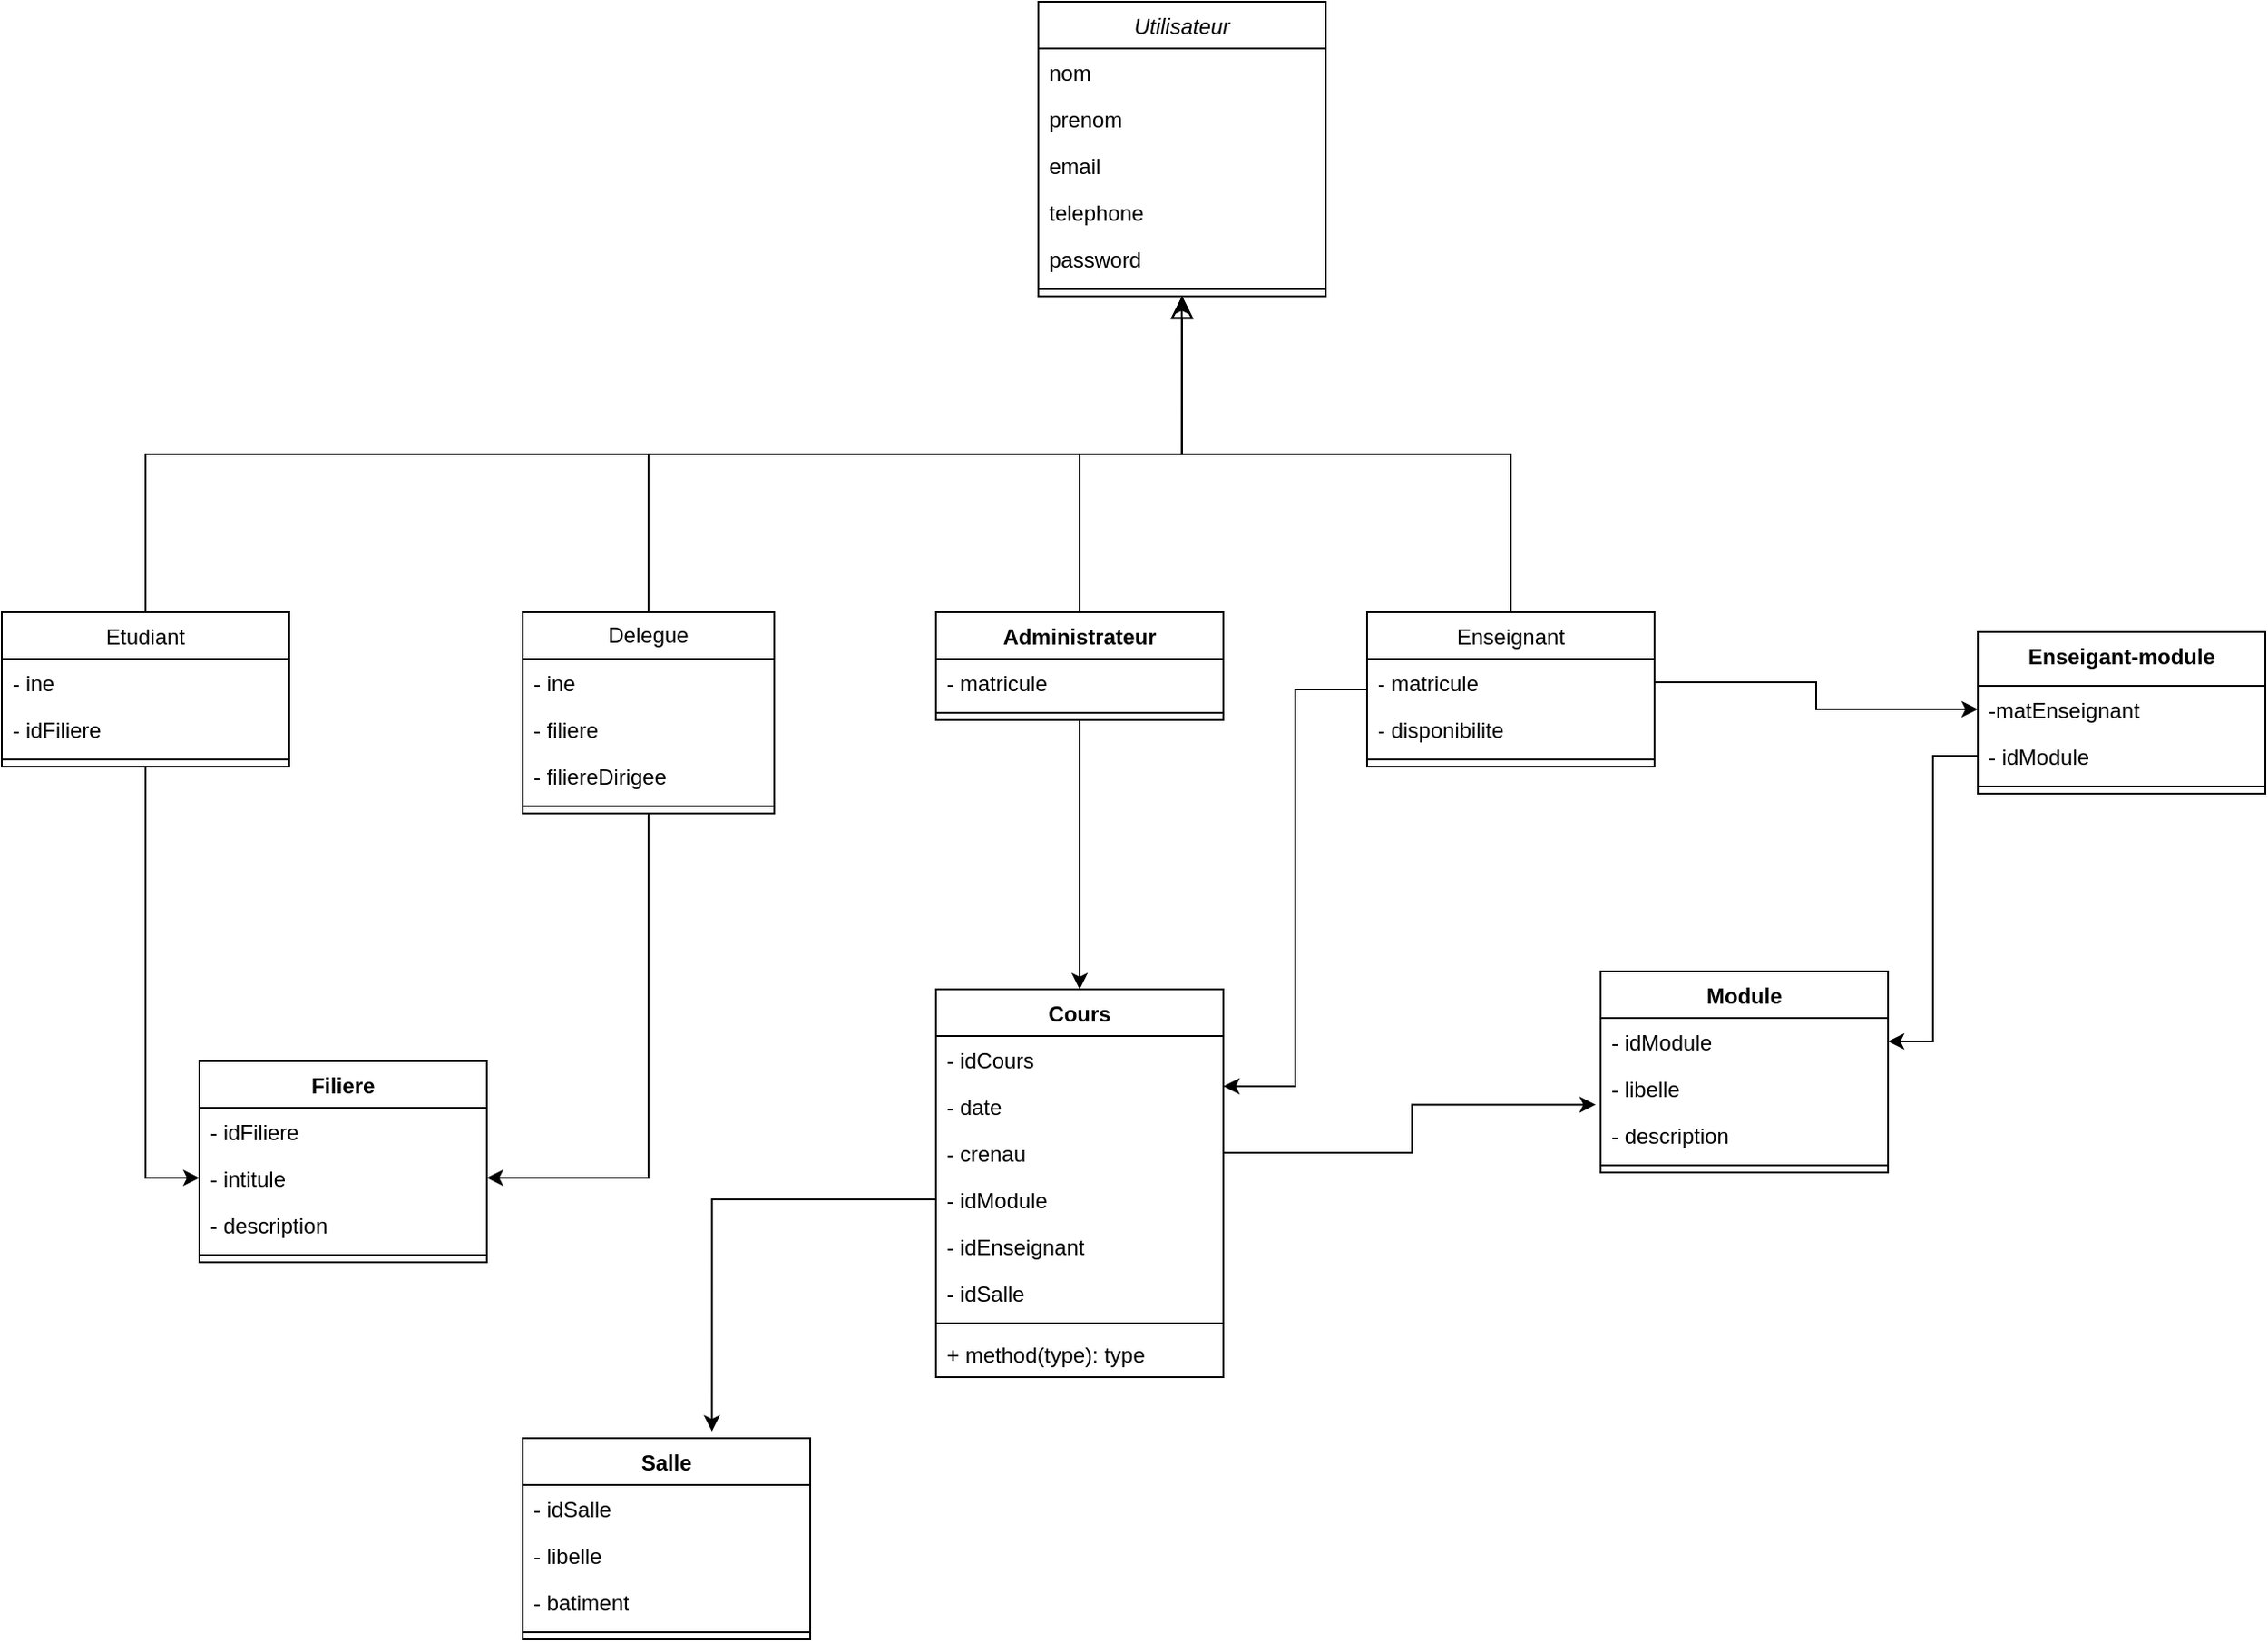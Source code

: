 <mxfile>
    <diagram id="C5RBs43oDa-KdzZeNtuy" name="Page-1">
        <mxGraphModel dx="1006" dy="579" grid="1" gridSize="10" guides="1" tooltips="1" connect="1" arrows="1" fold="1" page="1" pageScale="1" pageWidth="827" pageHeight="1169" math="0" shadow="0">
            <root>
                <mxCell id="WIyWlLk6GJQsqaUBKTNV-0"/>
                <mxCell id="WIyWlLk6GJQsqaUBKTNV-1" parent="WIyWlLk6GJQsqaUBKTNV-0"/>
                <mxCell id="zkfFHV4jXpPFQw0GAbJ--0" value="Utilisateur" style="swimlane;fontStyle=2;align=center;verticalAlign=top;childLayout=stackLayout;horizontal=1;startSize=26;horizontalStack=0;resizeParent=1;resizeLast=0;collapsible=1;marginBottom=0;rounded=0;shadow=0;strokeWidth=1;" parent="WIyWlLk6GJQsqaUBKTNV-1" vertex="1">
                    <mxGeometry x="667" y="20" width="160" height="164" as="geometry">
                        <mxRectangle x="230" y="140" width="160" height="26" as="alternateBounds"/>
                    </mxGeometry>
                </mxCell>
                <mxCell id="zkfFHV4jXpPFQw0GAbJ--2" value="nom" style="text;align=left;verticalAlign=top;spacingLeft=4;spacingRight=4;overflow=hidden;rotatable=0;points=[[0,0.5],[1,0.5]];portConstraint=eastwest;rounded=0;shadow=0;html=0;" parent="zkfFHV4jXpPFQw0GAbJ--0" vertex="1">
                    <mxGeometry y="26" width="160" height="26" as="geometry"/>
                </mxCell>
                <mxCell id="zkfFHV4jXpPFQw0GAbJ--3" value="prenom" style="text;align=left;verticalAlign=top;spacingLeft=4;spacingRight=4;overflow=hidden;rotatable=0;points=[[0,0.5],[1,0.5]];portConstraint=eastwest;rounded=0;shadow=0;html=0;" parent="zkfFHV4jXpPFQw0GAbJ--0" vertex="1">
                    <mxGeometry y="52" width="160" height="26" as="geometry"/>
                </mxCell>
                <mxCell id="Fqf9JnadunXv7HPeEi61-0" value="email" style="text;strokeColor=none;fillColor=none;align=left;verticalAlign=top;spacingLeft=4;spacingRight=4;overflow=hidden;rotatable=0;points=[[0,0.5],[1,0.5]];portConstraint=eastwest;whiteSpace=wrap;html=1;" parent="zkfFHV4jXpPFQw0GAbJ--0" vertex="1">
                    <mxGeometry y="78" width="160" height="26" as="geometry"/>
                </mxCell>
                <mxCell id="Fqf9JnadunXv7HPeEi61-1" value="telephone" style="text;strokeColor=none;fillColor=none;align=left;verticalAlign=top;spacingLeft=4;spacingRight=4;overflow=hidden;rotatable=0;points=[[0,0.5],[1,0.5]];portConstraint=eastwest;whiteSpace=wrap;html=1;" parent="zkfFHV4jXpPFQw0GAbJ--0" vertex="1">
                    <mxGeometry y="104" width="160" height="26" as="geometry"/>
                </mxCell>
                <mxCell id="Fqf9JnadunXv7HPeEi61-2" value="password" style="text;strokeColor=none;fillColor=none;align=left;verticalAlign=top;spacingLeft=4;spacingRight=4;overflow=hidden;rotatable=0;points=[[0,0.5],[1,0.5]];portConstraint=eastwest;whiteSpace=wrap;html=1;" parent="zkfFHV4jXpPFQw0GAbJ--0" vertex="1">
                    <mxGeometry y="130" width="160" height="26" as="geometry"/>
                </mxCell>
                <mxCell id="zkfFHV4jXpPFQw0GAbJ--4" value="" style="line;html=1;strokeWidth=1;align=left;verticalAlign=middle;spacingTop=-1;spacingLeft=3;spacingRight=3;rotatable=0;labelPosition=right;points=[];portConstraint=eastwest;" parent="zkfFHV4jXpPFQw0GAbJ--0" vertex="1">
                    <mxGeometry y="156" width="160" height="8" as="geometry"/>
                </mxCell>
                <mxCell id="Fqf9JnadunXv7HPeEi61-39" style="edgeStyle=orthogonalEdgeStyle;rounded=0;orthogonalLoop=1;jettySize=auto;html=1;entryX=0;entryY=0.5;entryDx=0;entryDy=0;" parent="WIyWlLk6GJQsqaUBKTNV-1" source="zkfFHV4jXpPFQw0GAbJ--6" target="Fqf9JnadunXv7HPeEi61-22" edge="1">
                    <mxGeometry relative="1" as="geometry"/>
                </mxCell>
                <mxCell id="zkfFHV4jXpPFQw0GAbJ--6" value="Etudiant" style="swimlane;fontStyle=0;align=center;verticalAlign=top;childLayout=stackLayout;horizontal=1;startSize=26;horizontalStack=0;resizeParent=1;resizeLast=0;collapsible=1;marginBottom=0;rounded=0;shadow=0;strokeWidth=1;" parent="WIyWlLk6GJQsqaUBKTNV-1" vertex="1">
                    <mxGeometry x="90" y="360" width="160" height="86" as="geometry">
                        <mxRectangle x="130" y="380" width="160" height="26" as="alternateBounds"/>
                    </mxGeometry>
                </mxCell>
                <mxCell id="zkfFHV4jXpPFQw0GAbJ--7" value="- ine" style="text;align=left;verticalAlign=top;spacingLeft=4;spacingRight=4;overflow=hidden;rotatable=0;points=[[0,0.5],[1,0.5]];portConstraint=eastwest;" parent="zkfFHV4jXpPFQw0GAbJ--6" vertex="1">
                    <mxGeometry y="26" width="160" height="26" as="geometry"/>
                </mxCell>
                <mxCell id="zkfFHV4jXpPFQw0GAbJ--8" value="- idFiliere" style="text;align=left;verticalAlign=top;spacingLeft=4;spacingRight=4;overflow=hidden;rotatable=0;points=[[0,0.5],[1,0.5]];portConstraint=eastwest;rounded=0;shadow=0;html=0;" parent="zkfFHV4jXpPFQw0GAbJ--6" vertex="1">
                    <mxGeometry y="52" width="160" height="26" as="geometry"/>
                </mxCell>
                <mxCell id="zkfFHV4jXpPFQw0GAbJ--9" value="" style="line;html=1;strokeWidth=1;align=left;verticalAlign=middle;spacingTop=-1;spacingLeft=3;spacingRight=3;rotatable=0;labelPosition=right;points=[];portConstraint=eastwest;" parent="zkfFHV4jXpPFQw0GAbJ--6" vertex="1">
                    <mxGeometry y="78" width="160" height="8" as="geometry"/>
                </mxCell>
                <mxCell id="zkfFHV4jXpPFQw0GAbJ--12" value="" style="endArrow=block;endSize=10;endFill=0;shadow=0;strokeWidth=1;rounded=0;curved=0;edgeStyle=elbowEdgeStyle;elbow=vertical;" parent="WIyWlLk6GJQsqaUBKTNV-1" source="zkfFHV4jXpPFQw0GAbJ--6" target="zkfFHV4jXpPFQw0GAbJ--0" edge="1">
                    <mxGeometry width="160" relative="1" as="geometry">
                        <mxPoint x="200" y="203" as="sourcePoint"/>
                        <mxPoint x="200" y="203" as="targetPoint"/>
                    </mxGeometry>
                </mxCell>
                <mxCell id="Fqf9JnadunXv7HPeEi61-76" style="edgeStyle=orthogonalEdgeStyle;rounded=0;orthogonalLoop=1;jettySize=auto;html=1;entryX=1;entryY=0.25;entryDx=0;entryDy=0;" parent="WIyWlLk6GJQsqaUBKTNV-1" source="zkfFHV4jXpPFQw0GAbJ--13" target="Fqf9JnadunXv7HPeEi61-24" edge="1">
                    <mxGeometry relative="1" as="geometry"/>
                </mxCell>
                <mxCell id="zkfFHV4jXpPFQw0GAbJ--13" value="Enseignant" style="swimlane;fontStyle=0;align=center;verticalAlign=top;childLayout=stackLayout;horizontal=1;startSize=26;horizontalStack=0;resizeParent=1;resizeLast=0;collapsible=1;marginBottom=0;rounded=0;shadow=0;strokeWidth=1;" parent="WIyWlLk6GJQsqaUBKTNV-1" vertex="1">
                    <mxGeometry x="850" y="360" width="160" height="86" as="geometry">
                        <mxRectangle x="340" y="380" width="170" height="26" as="alternateBounds"/>
                    </mxGeometry>
                </mxCell>
                <mxCell id="zkfFHV4jXpPFQw0GAbJ--14" value="- matricule" style="text;align=left;verticalAlign=top;spacingLeft=4;spacingRight=4;overflow=hidden;rotatable=0;points=[[0,0.5],[1,0.5]];portConstraint=eastwest;" parent="zkfFHV4jXpPFQw0GAbJ--13" vertex="1">
                    <mxGeometry y="26" width="160" height="26" as="geometry"/>
                </mxCell>
                <mxCell id="Fqf9JnadunXv7HPeEi61-5" value="- disponibilite&lt;div&gt;&lt;br&gt;&lt;/div&gt;" style="text;strokeColor=none;fillColor=none;align=left;verticalAlign=top;spacingLeft=4;spacingRight=4;overflow=hidden;rotatable=0;points=[[0,0.5],[1,0.5]];portConstraint=eastwest;whiteSpace=wrap;html=1;" parent="zkfFHV4jXpPFQw0GAbJ--13" vertex="1">
                    <mxGeometry y="52" width="160" height="26" as="geometry"/>
                </mxCell>
                <mxCell id="zkfFHV4jXpPFQw0GAbJ--15" value="" style="line;html=1;strokeWidth=1;align=left;verticalAlign=middle;spacingTop=-1;spacingLeft=3;spacingRight=3;rotatable=0;labelPosition=right;points=[];portConstraint=eastwest;" parent="zkfFHV4jXpPFQw0GAbJ--13" vertex="1">
                    <mxGeometry y="78" width="160" height="8" as="geometry"/>
                </mxCell>
                <mxCell id="zkfFHV4jXpPFQw0GAbJ--16" value="" style="endArrow=block;endSize=10;endFill=0;shadow=0;strokeWidth=1;rounded=0;curved=0;edgeStyle=elbowEdgeStyle;elbow=vertical;" parent="WIyWlLk6GJQsqaUBKTNV-1" source="zkfFHV4jXpPFQw0GAbJ--13" target="zkfFHV4jXpPFQw0GAbJ--0" edge="1">
                    <mxGeometry width="160" relative="1" as="geometry">
                        <mxPoint x="210" y="373" as="sourcePoint"/>
                        <mxPoint x="310" y="271" as="targetPoint"/>
                    </mxGeometry>
                </mxCell>
                <mxCell id="Fqf9JnadunXv7HPeEi61-72" style="edgeStyle=orthogonalEdgeStyle;rounded=0;orthogonalLoop=1;jettySize=auto;html=1;exitX=0.5;exitY=1;exitDx=0;exitDy=0;entryX=1;entryY=0.5;entryDx=0;entryDy=0;" parent="WIyWlLk6GJQsqaUBKTNV-1" source="Fqf9JnadunXv7HPeEi61-8" target="Fqf9JnadunXv7HPeEi61-22" edge="1">
                    <mxGeometry relative="1" as="geometry"/>
                </mxCell>
                <mxCell id="Fqf9JnadunXv7HPeEi61-8" value="Delegue" style="swimlane;fontStyle=0;childLayout=stackLayout;horizontal=1;startSize=26;fillColor=none;horizontalStack=0;resizeParent=1;resizeParentMax=0;resizeLast=0;collapsible=1;marginBottom=0;whiteSpace=wrap;html=1;" parent="WIyWlLk6GJQsqaUBKTNV-1" vertex="1">
                    <mxGeometry x="380" y="360" width="140" height="112" as="geometry">
                        <mxRectangle x="190" y="360" width="100" height="30" as="alternateBounds"/>
                    </mxGeometry>
                </mxCell>
                <mxCell id="Fqf9JnadunXv7HPeEi61-9" value="- ine" style="text;strokeColor=none;fillColor=none;align=left;verticalAlign=top;spacingLeft=4;spacingRight=4;overflow=hidden;rotatable=0;points=[[0,0.5],[1,0.5]];portConstraint=eastwest;whiteSpace=wrap;html=1;" parent="Fqf9JnadunXv7HPeEi61-8" vertex="1">
                    <mxGeometry y="26" width="140" height="26" as="geometry"/>
                </mxCell>
                <mxCell id="Fqf9JnadunXv7HPeEi61-10" value="- filiere" style="text;strokeColor=none;fillColor=none;align=left;verticalAlign=top;spacingLeft=4;spacingRight=4;overflow=hidden;rotatable=0;points=[[0,0.5],[1,0.5]];portConstraint=eastwest;whiteSpace=wrap;html=1;" parent="Fqf9JnadunXv7HPeEi61-8" vertex="1">
                    <mxGeometry y="52" width="140" height="26" as="geometry"/>
                </mxCell>
                <mxCell id="Fqf9JnadunXv7HPeEi61-11" value="- filiereDirigee" style="text;strokeColor=none;fillColor=none;align=left;verticalAlign=top;spacingLeft=4;spacingRight=4;overflow=hidden;rotatable=0;points=[[0,0.5],[1,0.5]];portConstraint=eastwest;whiteSpace=wrap;html=1;" parent="Fqf9JnadunXv7HPeEi61-8" vertex="1">
                    <mxGeometry y="78" width="140" height="26" as="geometry"/>
                </mxCell>
                <mxCell id="Fqf9JnadunXv7HPeEi61-16" value="" style="line;strokeWidth=1;fillColor=none;align=left;verticalAlign=middle;spacingTop=-1;spacingLeft=3;spacingRight=3;rotatable=0;labelPosition=right;points=[];portConstraint=eastwest;strokeColor=inherit;" parent="Fqf9JnadunXv7HPeEi61-8" vertex="1">
                    <mxGeometry y="104" width="140" height="8" as="geometry"/>
                </mxCell>
                <mxCell id="Fqf9JnadunXv7HPeEi61-15" value="" style="endArrow=block;endSize=10;endFill=0;shadow=0;strokeWidth=1;rounded=0;curved=0;edgeStyle=elbowEdgeStyle;elbow=vertical;exitX=0.5;exitY=0;exitDx=0;exitDy=0;entryX=0.5;entryY=1;entryDx=0;entryDy=0;" parent="WIyWlLk6GJQsqaUBKTNV-1" source="Fqf9JnadunXv7HPeEi61-8" target="zkfFHV4jXpPFQw0GAbJ--0" edge="1">
                    <mxGeometry width="160" relative="1" as="geometry">
                        <mxPoint x="270" y="350" as="sourcePoint"/>
                        <mxPoint x="300" y="285" as="targetPoint"/>
                    </mxGeometry>
                </mxCell>
                <mxCell id="Fqf9JnadunXv7HPeEi61-18" value="Filiere" style="swimlane;fontStyle=1;align=center;verticalAlign=top;childLayout=stackLayout;horizontal=1;startSize=26;horizontalStack=0;resizeParent=1;resizeParentMax=0;resizeLast=0;collapsible=1;marginBottom=0;whiteSpace=wrap;html=1;" parent="WIyWlLk6GJQsqaUBKTNV-1" vertex="1">
                    <mxGeometry x="200" y="610" width="160" height="112" as="geometry"/>
                </mxCell>
                <mxCell id="Fqf9JnadunXv7HPeEi61-19" value="- idFiliere" style="text;strokeColor=none;fillColor=none;align=left;verticalAlign=top;spacingLeft=4;spacingRight=4;overflow=hidden;rotatable=0;points=[[0,0.5],[1,0.5]];portConstraint=eastwest;whiteSpace=wrap;html=1;" parent="Fqf9JnadunXv7HPeEi61-18" vertex="1">
                    <mxGeometry y="26" width="160" height="26" as="geometry"/>
                </mxCell>
                <mxCell id="Fqf9JnadunXv7HPeEi61-22" value="- intitule" style="text;strokeColor=none;fillColor=none;align=left;verticalAlign=top;spacingLeft=4;spacingRight=4;overflow=hidden;rotatable=0;points=[[0,0.5],[1,0.5]];portConstraint=eastwest;whiteSpace=wrap;html=1;" parent="Fqf9JnadunXv7HPeEi61-18" vertex="1">
                    <mxGeometry y="52" width="160" height="26" as="geometry"/>
                </mxCell>
                <mxCell id="Fqf9JnadunXv7HPeEi61-23" value="- description" style="text;strokeColor=none;fillColor=none;align=left;verticalAlign=top;spacingLeft=4;spacingRight=4;overflow=hidden;rotatable=0;points=[[0,0.5],[1,0.5]];portConstraint=eastwest;whiteSpace=wrap;html=1;" parent="Fqf9JnadunXv7HPeEi61-18" vertex="1">
                    <mxGeometry y="78" width="160" height="26" as="geometry"/>
                </mxCell>
                <mxCell id="Fqf9JnadunXv7HPeEi61-20" value="" style="line;strokeWidth=1;fillColor=none;align=left;verticalAlign=middle;spacingTop=-1;spacingLeft=3;spacingRight=3;rotatable=0;labelPosition=right;points=[];portConstraint=eastwest;strokeColor=inherit;" parent="Fqf9JnadunXv7HPeEi61-18" vertex="1">
                    <mxGeometry y="104" width="160" height="8" as="geometry"/>
                </mxCell>
                <mxCell id="Fqf9JnadunXv7HPeEi61-24" value="Cours" style="swimlane;fontStyle=1;align=center;verticalAlign=top;childLayout=stackLayout;horizontal=1;startSize=26;horizontalStack=0;resizeParent=1;resizeParentMax=0;resizeLast=0;collapsible=1;marginBottom=0;whiteSpace=wrap;html=1;" parent="WIyWlLk6GJQsqaUBKTNV-1" vertex="1">
                    <mxGeometry x="610" y="570" width="160" height="216" as="geometry"/>
                </mxCell>
                <mxCell id="Fqf9JnadunXv7HPeEi61-25" value="- idCours" style="text;strokeColor=none;fillColor=none;align=left;verticalAlign=top;spacingLeft=4;spacingRight=4;overflow=hidden;rotatable=0;points=[[0,0.5],[1,0.5]];portConstraint=eastwest;whiteSpace=wrap;html=1;" parent="Fqf9JnadunXv7HPeEi61-24" vertex="1">
                    <mxGeometry y="26" width="160" height="26" as="geometry"/>
                </mxCell>
                <mxCell id="Fqf9JnadunXv7HPeEi61-32" value="- date" style="text;strokeColor=none;fillColor=none;align=left;verticalAlign=top;spacingLeft=4;spacingRight=4;overflow=hidden;rotatable=0;points=[[0,0.5],[1,0.5]];portConstraint=eastwest;whiteSpace=wrap;html=1;" parent="Fqf9JnadunXv7HPeEi61-24" vertex="1">
                    <mxGeometry y="52" width="160" height="26" as="geometry"/>
                </mxCell>
                <mxCell id="Fqf9JnadunXv7HPeEi61-28" value="- crenau" style="text;strokeColor=none;fillColor=none;align=left;verticalAlign=top;spacingLeft=4;spacingRight=4;overflow=hidden;rotatable=0;points=[[0,0.5],[1,0.5]];portConstraint=eastwest;whiteSpace=wrap;html=1;" parent="Fqf9JnadunXv7HPeEi61-24" vertex="1">
                    <mxGeometry y="78" width="160" height="26" as="geometry"/>
                </mxCell>
                <mxCell id="Fqf9JnadunXv7HPeEi61-29" value="- idModule" style="text;strokeColor=none;fillColor=none;align=left;verticalAlign=top;spacingLeft=4;spacingRight=4;overflow=hidden;rotatable=0;points=[[0,0.5],[1,0.5]];portConstraint=eastwest;whiteSpace=wrap;html=1;" parent="Fqf9JnadunXv7HPeEi61-24" vertex="1">
                    <mxGeometry y="104" width="160" height="26" as="geometry"/>
                </mxCell>
                <mxCell id="Fqf9JnadunXv7HPeEi61-30" value="- idEnseignant" style="text;strokeColor=none;fillColor=none;align=left;verticalAlign=top;spacingLeft=4;spacingRight=4;overflow=hidden;rotatable=0;points=[[0,0.5],[1,0.5]];portConstraint=eastwest;whiteSpace=wrap;html=1;" parent="Fqf9JnadunXv7HPeEi61-24" vertex="1">
                    <mxGeometry y="130" width="160" height="26" as="geometry"/>
                </mxCell>
                <mxCell id="Fqf9JnadunXv7HPeEi61-31" value="- idSalle" style="text;strokeColor=none;fillColor=none;align=left;verticalAlign=top;spacingLeft=4;spacingRight=4;overflow=hidden;rotatable=0;points=[[0,0.5],[1,0.5]];portConstraint=eastwest;whiteSpace=wrap;html=1;" parent="Fqf9JnadunXv7HPeEi61-24" vertex="1">
                    <mxGeometry y="156" width="160" height="26" as="geometry"/>
                </mxCell>
                <mxCell id="Fqf9JnadunXv7HPeEi61-26" value="" style="line;strokeWidth=1;fillColor=none;align=left;verticalAlign=middle;spacingTop=-1;spacingLeft=3;spacingRight=3;rotatable=0;labelPosition=right;points=[];portConstraint=eastwest;strokeColor=inherit;" parent="Fqf9JnadunXv7HPeEi61-24" vertex="1">
                    <mxGeometry y="182" width="160" height="8" as="geometry"/>
                </mxCell>
                <mxCell id="Fqf9JnadunXv7HPeEi61-27" value="+ method(type): type" style="text;strokeColor=none;fillColor=none;align=left;verticalAlign=top;spacingLeft=4;spacingRight=4;overflow=hidden;rotatable=0;points=[[0,0.5],[1,0.5]];portConstraint=eastwest;whiteSpace=wrap;html=1;" parent="Fqf9JnadunXv7HPeEi61-24" vertex="1">
                    <mxGeometry y="190" width="160" height="26" as="geometry"/>
                </mxCell>
                <mxCell id="Fqf9JnadunXv7HPeEi61-33" value="Module" style="swimlane;fontStyle=1;align=center;verticalAlign=top;childLayout=stackLayout;horizontal=1;startSize=26;horizontalStack=0;resizeParent=1;resizeParentMax=0;resizeLast=0;collapsible=1;marginBottom=0;whiteSpace=wrap;html=1;" parent="WIyWlLk6GJQsqaUBKTNV-1" vertex="1">
                    <mxGeometry x="980" y="560" width="160" height="112" as="geometry"/>
                </mxCell>
                <mxCell id="Fqf9JnadunXv7HPeEi61-34" value="- idModule" style="text;strokeColor=none;fillColor=none;align=left;verticalAlign=top;spacingLeft=4;spacingRight=4;overflow=hidden;rotatable=0;points=[[0,0.5],[1,0.5]];portConstraint=eastwest;whiteSpace=wrap;html=1;" parent="Fqf9JnadunXv7HPeEi61-33" vertex="1">
                    <mxGeometry y="26" width="160" height="26" as="geometry"/>
                </mxCell>
                <mxCell id="Fqf9JnadunXv7HPeEi61-37" value="- libelle" style="text;strokeColor=none;fillColor=none;align=left;verticalAlign=top;spacingLeft=4;spacingRight=4;overflow=hidden;rotatable=0;points=[[0,0.5],[1,0.5]];portConstraint=eastwest;whiteSpace=wrap;html=1;" parent="Fqf9JnadunXv7HPeEi61-33" vertex="1">
                    <mxGeometry y="52" width="160" height="26" as="geometry"/>
                </mxCell>
                <mxCell id="Fqf9JnadunXv7HPeEi61-38" value="- description" style="text;strokeColor=none;fillColor=none;align=left;verticalAlign=top;spacingLeft=4;spacingRight=4;overflow=hidden;rotatable=0;points=[[0,0.5],[1,0.5]];portConstraint=eastwest;whiteSpace=wrap;html=1;" parent="Fqf9JnadunXv7HPeEi61-33" vertex="1">
                    <mxGeometry y="78" width="160" height="26" as="geometry"/>
                </mxCell>
                <mxCell id="Fqf9JnadunXv7HPeEi61-35" value="" style="line;strokeWidth=1;fillColor=none;align=left;verticalAlign=middle;spacingTop=-1;spacingLeft=3;spacingRight=3;rotatable=0;labelPosition=right;points=[];portConstraint=eastwest;strokeColor=inherit;" parent="Fqf9JnadunXv7HPeEi61-33" vertex="1">
                    <mxGeometry y="104" width="160" height="8" as="geometry"/>
                </mxCell>
                <mxCell id="Fqf9JnadunXv7HPeEi61-41" value="Enseigant-module" style="swimlane;fontStyle=1;align=center;verticalAlign=top;childLayout=stackLayout;horizontal=1;startSize=30;horizontalStack=0;resizeParent=1;resizeParentMax=0;resizeLast=0;collapsible=1;marginBottom=0;whiteSpace=wrap;html=1;" parent="WIyWlLk6GJQsqaUBKTNV-1" vertex="1">
                    <mxGeometry x="1190" y="371" width="160" height="90" as="geometry"/>
                </mxCell>
                <mxCell id="Fqf9JnadunXv7HPeEi61-42" value="-matEnseignant" style="text;strokeColor=none;fillColor=none;align=left;verticalAlign=top;spacingLeft=4;spacingRight=4;overflow=hidden;rotatable=0;points=[[0,0.5],[1,0.5]];portConstraint=eastwest;whiteSpace=wrap;html=1;" parent="Fqf9JnadunXv7HPeEi61-41" vertex="1">
                    <mxGeometry y="30" width="160" height="26" as="geometry"/>
                </mxCell>
                <mxCell id="Fqf9JnadunXv7HPeEi61-45" value="- idModule" style="text;strokeColor=none;fillColor=none;align=left;verticalAlign=top;spacingLeft=4;spacingRight=4;overflow=hidden;rotatable=0;points=[[0,0.5],[1,0.5]];portConstraint=eastwest;whiteSpace=wrap;html=1;" parent="Fqf9JnadunXv7HPeEi61-41" vertex="1">
                    <mxGeometry y="56" width="160" height="26" as="geometry"/>
                </mxCell>
                <mxCell id="Fqf9JnadunXv7HPeEi61-43" value="" style="line;strokeWidth=1;fillColor=none;align=left;verticalAlign=middle;spacingTop=-1;spacingLeft=3;spacingRight=3;rotatable=0;labelPosition=right;points=[];portConstraint=eastwest;strokeColor=inherit;" parent="Fqf9JnadunXv7HPeEi61-41" vertex="1">
                    <mxGeometry y="82" width="160" height="8" as="geometry"/>
                </mxCell>
                <mxCell id="Fqf9JnadunXv7HPeEi61-54" value="Salle" style="swimlane;fontStyle=1;align=center;verticalAlign=top;childLayout=stackLayout;horizontal=1;startSize=26;horizontalStack=0;resizeParent=1;resizeParentMax=0;resizeLast=0;collapsible=1;marginBottom=0;whiteSpace=wrap;html=1;" parent="WIyWlLk6GJQsqaUBKTNV-1" vertex="1">
                    <mxGeometry x="380" y="820" width="160" height="112" as="geometry"/>
                </mxCell>
                <mxCell id="Fqf9JnadunXv7HPeEi61-55" value="- idSalle" style="text;strokeColor=none;fillColor=none;align=left;verticalAlign=top;spacingLeft=4;spacingRight=4;overflow=hidden;rotatable=0;points=[[0,0.5],[1,0.5]];portConstraint=eastwest;whiteSpace=wrap;html=1;" parent="Fqf9JnadunXv7HPeEi61-54" vertex="1">
                    <mxGeometry y="26" width="160" height="26" as="geometry"/>
                </mxCell>
                <mxCell id="Fqf9JnadunXv7HPeEi61-58" value="- libelle" style="text;strokeColor=none;fillColor=none;align=left;verticalAlign=top;spacingLeft=4;spacingRight=4;overflow=hidden;rotatable=0;points=[[0,0.5],[1,0.5]];portConstraint=eastwest;whiteSpace=wrap;html=1;" parent="Fqf9JnadunXv7HPeEi61-54" vertex="1">
                    <mxGeometry y="52" width="160" height="26" as="geometry"/>
                </mxCell>
                <mxCell id="Fqf9JnadunXv7HPeEi61-59" value="- batiment" style="text;strokeColor=none;fillColor=none;align=left;verticalAlign=top;spacingLeft=4;spacingRight=4;overflow=hidden;rotatable=0;points=[[0,0.5],[1,0.5]];portConstraint=eastwest;whiteSpace=wrap;html=1;" parent="Fqf9JnadunXv7HPeEi61-54" vertex="1">
                    <mxGeometry y="78" width="160" height="26" as="geometry"/>
                </mxCell>
                <mxCell id="Fqf9JnadunXv7HPeEi61-56" value="" style="line;strokeWidth=1;fillColor=none;align=left;verticalAlign=middle;spacingTop=-1;spacingLeft=3;spacingRight=3;rotatable=0;labelPosition=right;points=[];portConstraint=eastwest;strokeColor=inherit;" parent="Fqf9JnadunXv7HPeEi61-54" vertex="1">
                    <mxGeometry y="104" width="160" height="8" as="geometry"/>
                </mxCell>
                <mxCell id="Fqf9JnadunXv7HPeEi61-69" style="edgeStyle=orthogonalEdgeStyle;rounded=0;orthogonalLoop=1;jettySize=auto;html=1;entryX=0.5;entryY=0;entryDx=0;entryDy=0;" parent="WIyWlLk6GJQsqaUBKTNV-1" source="Fqf9JnadunXv7HPeEi61-61" target="Fqf9JnadunXv7HPeEi61-24" edge="1">
                    <mxGeometry relative="1" as="geometry"/>
                </mxCell>
                <mxCell id="Fqf9JnadunXv7HPeEi61-61" value="Administrateur" style="swimlane;fontStyle=1;align=center;verticalAlign=top;childLayout=stackLayout;horizontal=1;startSize=26;horizontalStack=0;resizeParent=1;resizeParentMax=0;resizeLast=0;collapsible=1;marginBottom=0;whiteSpace=wrap;html=1;" parent="WIyWlLk6GJQsqaUBKTNV-1" vertex="1">
                    <mxGeometry x="610" y="360" width="160" height="60" as="geometry"/>
                </mxCell>
                <mxCell id="Fqf9JnadunXv7HPeEi61-62" value="- matricule" style="text;strokeColor=none;fillColor=none;align=left;verticalAlign=top;spacingLeft=4;spacingRight=4;overflow=hidden;rotatable=0;points=[[0,0.5],[1,0.5]];portConstraint=eastwest;whiteSpace=wrap;html=1;" parent="Fqf9JnadunXv7HPeEi61-61" vertex="1">
                    <mxGeometry y="26" width="160" height="26" as="geometry"/>
                </mxCell>
                <mxCell id="Fqf9JnadunXv7HPeEi61-63" value="" style="line;strokeWidth=1;fillColor=none;align=left;verticalAlign=middle;spacingTop=-1;spacingLeft=3;spacingRight=3;rotatable=0;labelPosition=right;points=[];portConstraint=eastwest;strokeColor=inherit;" parent="Fqf9JnadunXv7HPeEi61-61" vertex="1">
                    <mxGeometry y="52" width="160" height="8" as="geometry"/>
                </mxCell>
                <mxCell id="Fqf9JnadunXv7HPeEi61-67" style="edgeStyle=orthogonalEdgeStyle;rounded=0;orthogonalLoop=1;jettySize=auto;html=1;exitX=0.5;exitY=0;exitDx=0;exitDy=0;entryX=0.499;entryY=1.125;entryDx=0;entryDy=0;entryPerimeter=0;" parent="WIyWlLk6GJQsqaUBKTNV-1" source="Fqf9JnadunXv7HPeEi61-61" target="zkfFHV4jXpPFQw0GAbJ--4" edge="1">
                    <mxGeometry relative="1" as="geometry"/>
                </mxCell>
                <mxCell id="Fqf9JnadunXv7HPeEi61-70" style="edgeStyle=orthogonalEdgeStyle;rounded=0;orthogonalLoop=1;jettySize=auto;html=1;exitX=1;exitY=0.5;exitDx=0;exitDy=0;entryX=-0.017;entryY=-0.146;entryDx=0;entryDy=0;entryPerimeter=0;" parent="WIyWlLk6GJQsqaUBKTNV-1" source="Fqf9JnadunXv7HPeEi61-28" target="Fqf9JnadunXv7HPeEi61-38" edge="1">
                    <mxGeometry relative="1" as="geometry"/>
                </mxCell>
                <mxCell id="Fqf9JnadunXv7HPeEi61-71" style="edgeStyle=orthogonalEdgeStyle;rounded=0;orthogonalLoop=1;jettySize=auto;html=1;exitX=0;exitY=0.5;exitDx=0;exitDy=0;entryX=0.658;entryY=-0.034;entryDx=0;entryDy=0;entryPerimeter=0;" parent="WIyWlLk6GJQsqaUBKTNV-1" source="Fqf9JnadunXv7HPeEi61-29" target="Fqf9JnadunXv7HPeEi61-54" edge="1">
                    <mxGeometry relative="1" as="geometry"/>
                </mxCell>
                <mxCell id="Fqf9JnadunXv7HPeEi61-73" style="edgeStyle=orthogonalEdgeStyle;rounded=0;orthogonalLoop=1;jettySize=auto;html=1;exitX=1;exitY=0.5;exitDx=0;exitDy=0;entryX=0;entryY=0.5;entryDx=0;entryDy=0;" parent="WIyWlLk6GJQsqaUBKTNV-1" source="zkfFHV4jXpPFQw0GAbJ--14" target="Fqf9JnadunXv7HPeEi61-42" edge="1">
                    <mxGeometry relative="1" as="geometry"/>
                </mxCell>
                <mxCell id="Fqf9JnadunXv7HPeEi61-74" style="edgeStyle=orthogonalEdgeStyle;rounded=0;orthogonalLoop=1;jettySize=auto;html=1;exitX=0;exitY=0.5;exitDx=0;exitDy=0;entryX=1;entryY=0.5;entryDx=0;entryDy=0;" parent="WIyWlLk6GJQsqaUBKTNV-1" source="Fqf9JnadunXv7HPeEi61-45" target="Fqf9JnadunXv7HPeEi61-34" edge="1">
                    <mxGeometry relative="1" as="geometry"/>
                </mxCell>
            </root>
        </mxGraphModel>
    </diagram>
</mxfile>